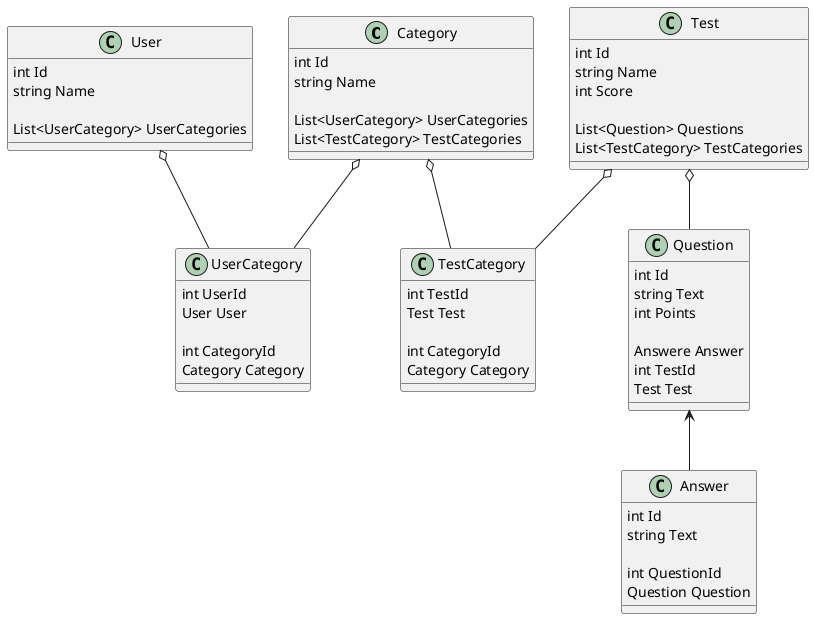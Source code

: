 @startuml Structures of Entities
class Category{
    int Id
    string Name 

    List<UserCategory> UserCategories
    List<TestCategory> TestCategories
}
class Test{
    int Id
    string Name
    int Score
    
    List<Question> Questions
    List<TestCategory> TestCategories
}
class Question{
    int Id
    string Text
    int Points

    Answere Answer
    int TestId
    Test Test
}
class Answer{
    int Id
    string Text

    int QuestionId
    Question Question
}
class User{
    int Id
    string Name

    List<UserCategory> UserCategories
}

class UserCategory{
    int UserId
    User User

    int CategoryId
    Category Category
}

class TestCategory{
    int TestId
    Test Test

    int CategoryId
    Category Category
}
User o-- UserCategory
Category o-- UserCategory
Category  o-- TestCategory
Test o-- TestCategory
Test o-- Question
Question <-- Answer
@enduml